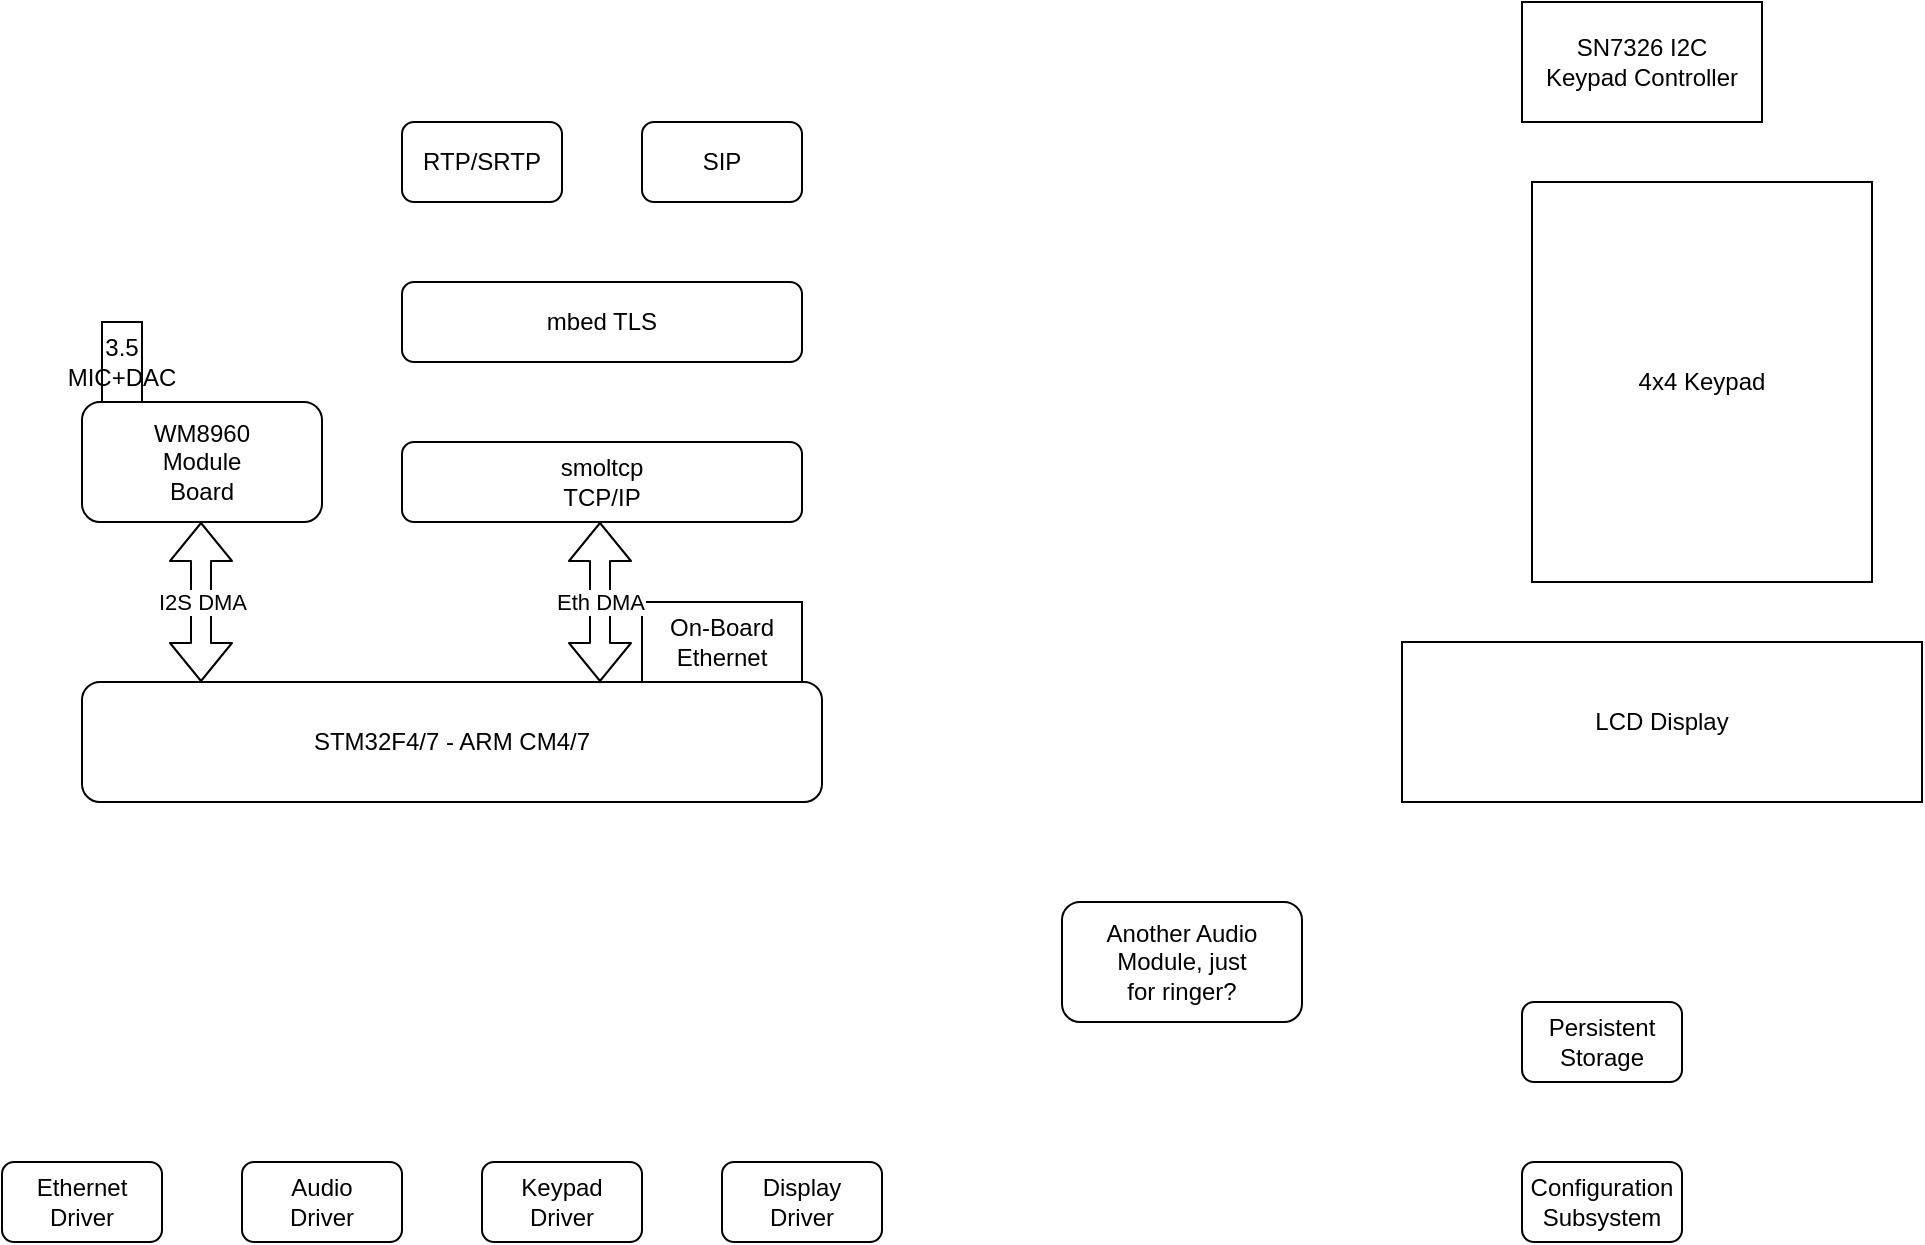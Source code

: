 <mxfile version="11.1.4" type="github"><diagram id="QG150Plsd45FWWPV4GpE" name="Page-1"><mxGraphModel dx="1422" dy="779" grid="1" gridSize="10" guides="1" tooltips="1" connect="1" arrows="1" fold="1" page="1" pageScale="1" pageWidth="1100" pageHeight="850" math="0" shadow="0"><root><mxCell id="0"/><mxCell id="1" parent="0"/><mxCell id="L_P6z5lpoS1UQQtKb3nT-2" value="&lt;span style=&quot;white-space: normal&quot;&gt;STM32F4/7 - ARM CM4/7&lt;/span&gt;" style="rounded=1;whiteSpace=wrap;html=1;" parent="1" vertex="1"><mxGeometry x="120" y="440" width="370" height="60" as="geometry"/></mxCell><mxCell id="L_P6z5lpoS1UQQtKb3nT-4" value="WM8960&lt;br&gt;Module&lt;br&gt;Board" style="rounded=1;whiteSpace=wrap;html=1;" parent="1" vertex="1"><mxGeometry x="120" y="300" width="120" height="60" as="geometry"/></mxCell><mxCell id="L_P6z5lpoS1UQQtKb3nT-7" value="I2S DMA" style="shape=flexArrow;endArrow=classic;startArrow=classic;html=1;" parent="1" edge="1"><mxGeometry width="50" height="50" relative="1" as="geometry"><mxPoint x="179.5" y="440" as="sourcePoint"/><mxPoint x="179.5" y="360" as="targetPoint"/></mxGeometry></mxCell><mxCell id="aoDOOK0Q1VUTBJUhuKsn-1" value="3.5 MIC+DAC" style="rounded=0;whiteSpace=wrap;html=1;" vertex="1" parent="1"><mxGeometry x="130" y="260" width="20" height="40" as="geometry"/></mxCell><mxCell id="aoDOOK0Q1VUTBJUhuKsn-2" value="On-Board&lt;br&gt;Ethernet" style="rounded=0;whiteSpace=wrap;html=1;" vertex="1" parent="1"><mxGeometry x="400" y="400" width="80" height="40" as="geometry"/></mxCell><mxCell id="aoDOOK0Q1VUTBJUhuKsn-3" value="smoltcp&lt;br&gt;TCP/IP" style="rounded=1;whiteSpace=wrap;html=1;" vertex="1" parent="1"><mxGeometry x="280" y="320" width="200" height="40" as="geometry"/></mxCell><mxCell id="aoDOOK0Q1VUTBJUhuKsn-4" value="RTP/SRTP" style="rounded=1;whiteSpace=wrap;html=1;" vertex="1" parent="1"><mxGeometry x="280" y="160" width="80" height="40" as="geometry"/></mxCell><mxCell id="aoDOOK0Q1VUTBJUhuKsn-5" value="SIP" style="rounded=1;whiteSpace=wrap;html=1;" vertex="1" parent="1"><mxGeometry x="400" y="160" width="80" height="40" as="geometry"/></mxCell><mxCell id="aoDOOK0Q1VUTBJUhuKsn-6" value="4x4 Keypad" style="rounded=0;whiteSpace=wrap;html=1;" vertex="1" parent="1"><mxGeometry x="845" y="190" width="170" height="200" as="geometry"/></mxCell><mxCell id="aoDOOK0Q1VUTBJUhuKsn-8" value="LCD Display" style="rounded=0;whiteSpace=wrap;html=1;" vertex="1" parent="1"><mxGeometry x="780" y="420" width="260" height="80" as="geometry"/></mxCell><mxCell id="aoDOOK0Q1VUTBJUhuKsn-9" value="SN7326 I2C&lt;br&gt;Keypad Controller" style="rounded=0;whiteSpace=wrap;html=1;" vertex="1" parent="1"><mxGeometry x="840" y="100" width="120" height="60" as="geometry"/></mxCell><mxCell id="aoDOOK0Q1VUTBJUhuKsn-11" value="mbed TLS" style="rounded=1;whiteSpace=wrap;html=1;" vertex="1" parent="1"><mxGeometry x="280" y="240" width="200" height="40" as="geometry"/></mxCell><mxCell id="aoDOOK0Q1VUTBJUhuKsn-12" value="Eth DMA" style="shape=flexArrow;endArrow=classic;startArrow=classic;html=1;" edge="1" parent="1"><mxGeometry width="50" height="50" relative="1" as="geometry"><mxPoint x="379" y="440" as="sourcePoint"/><mxPoint x="379" y="360" as="targetPoint"/></mxGeometry></mxCell><mxCell id="aoDOOK0Q1VUTBJUhuKsn-14" value="Audio&lt;br&gt;Driver" style="rounded=1;whiteSpace=wrap;html=1;" vertex="1" parent="1"><mxGeometry x="200" y="680" width="80" height="40" as="geometry"/></mxCell><mxCell id="aoDOOK0Q1VUTBJUhuKsn-15" value="Ethernet&lt;br&gt;Driver" style="rounded=1;whiteSpace=wrap;html=1;" vertex="1" parent="1"><mxGeometry x="80" y="680" width="80" height="40" as="geometry"/></mxCell><mxCell id="aoDOOK0Q1VUTBJUhuKsn-16" value="Keypad&lt;br&gt;Driver" style="rounded=1;whiteSpace=wrap;html=1;" vertex="1" parent="1"><mxGeometry x="320" y="680" width="80" height="40" as="geometry"/></mxCell><mxCell id="aoDOOK0Q1VUTBJUhuKsn-17" value="Display&lt;br&gt;Driver" style="rounded=1;whiteSpace=wrap;html=1;" vertex="1" parent="1"><mxGeometry x="440" y="680" width="80" height="40" as="geometry"/></mxCell><mxCell id="aoDOOK0Q1VUTBJUhuKsn-18" value="Configuration&lt;br&gt;Subsystem" style="rounded=1;whiteSpace=wrap;html=1;" vertex="1" parent="1"><mxGeometry x="840" y="680" width="80" height="40" as="geometry"/></mxCell><mxCell id="aoDOOK0Q1VUTBJUhuKsn-19" value="Persistent&lt;br&gt;Storage" style="rounded=1;whiteSpace=wrap;html=1;" vertex="1" parent="1"><mxGeometry x="840" y="600" width="80" height="40" as="geometry"/></mxCell><mxCell id="aoDOOK0Q1VUTBJUhuKsn-22" value="Another Audio&lt;br&gt;Module, just&lt;br&gt;for ringer?" style="rounded=1;whiteSpace=wrap;html=1;" vertex="1" parent="1"><mxGeometry x="610" y="550" width="120" height="60" as="geometry"/></mxCell></root></mxGraphModel></diagram></mxfile>
